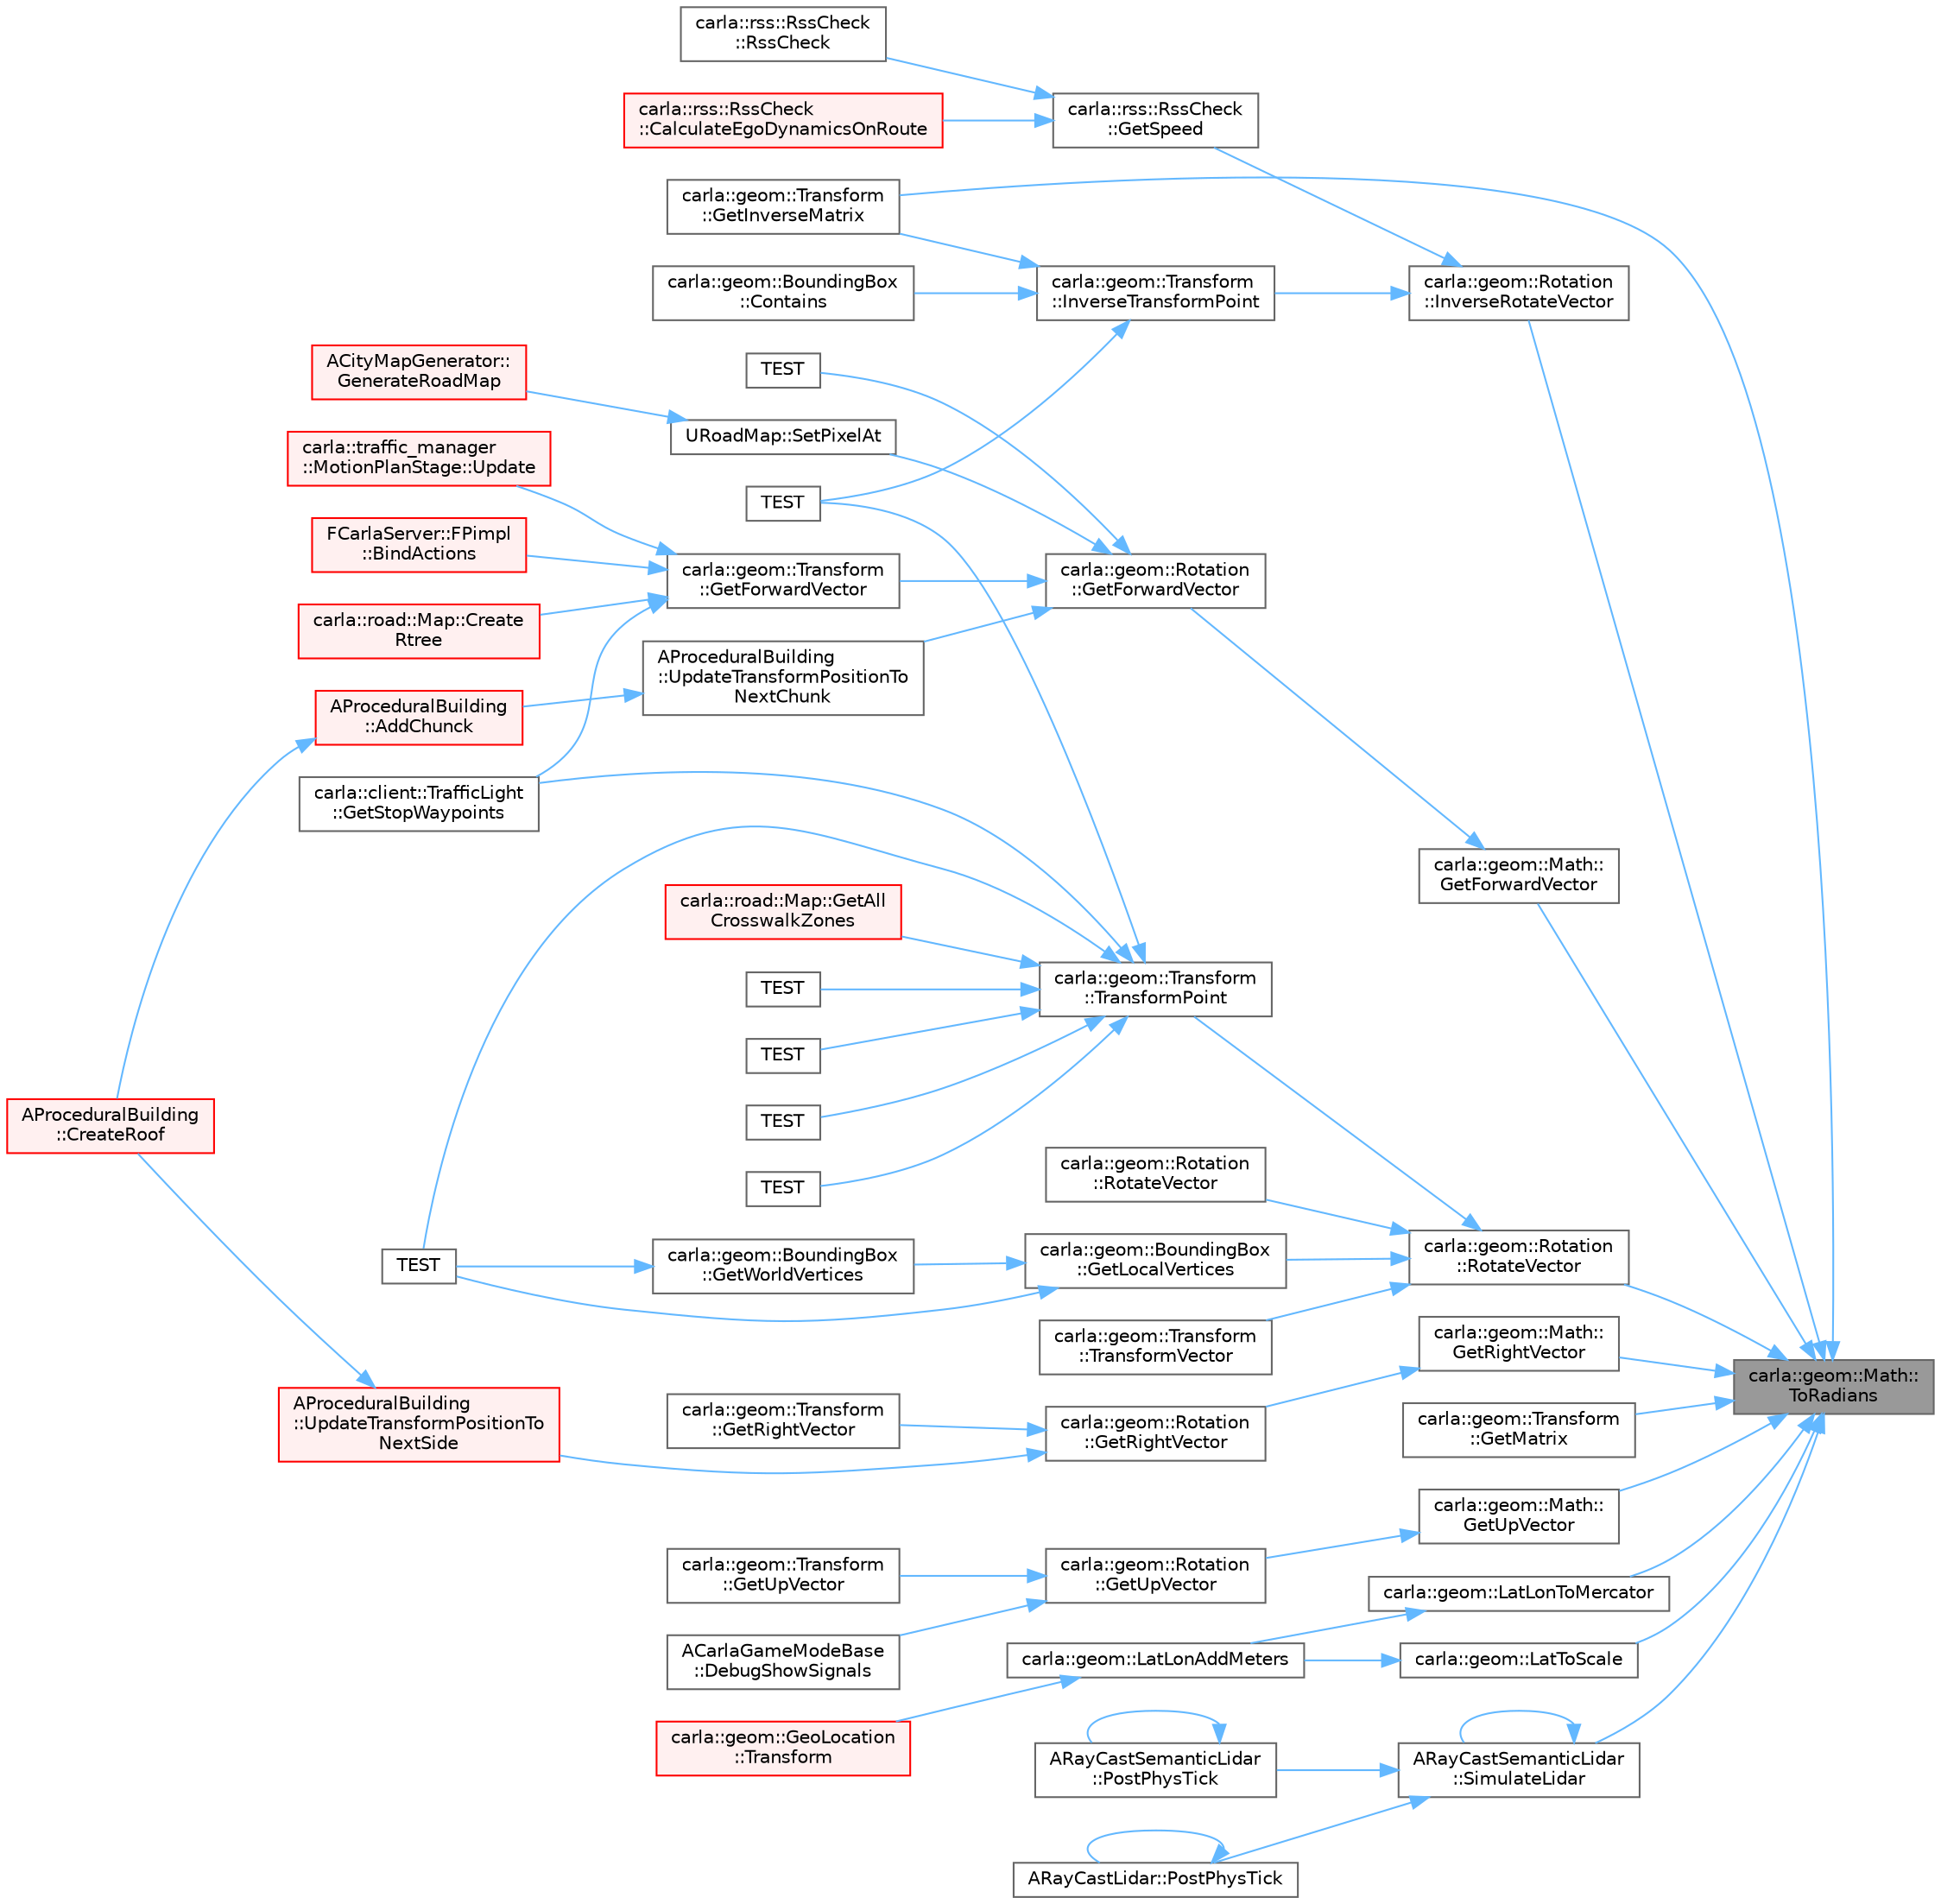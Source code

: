 digraph "carla::geom::Math::ToRadians"
{
 // INTERACTIVE_SVG=YES
 // LATEX_PDF_SIZE
  bgcolor="transparent";
  edge [fontname=Helvetica,fontsize=10,labelfontname=Helvetica,labelfontsize=10];
  node [fontname=Helvetica,fontsize=10,shape=box,height=0.2,width=0.4];
  rankdir="RL";
  Node1 [id="Node000001",label="carla::geom::Math::\lToRadians",height=0.2,width=0.4,color="gray40", fillcolor="grey60", style="filled", fontcolor="black",tooltip=" "];
  Node1 -> Node2 [id="edge1_Node000001_Node000002",dir="back",color="steelblue1",style="solid",tooltip=" "];
  Node2 [id="Node000002",label="carla::geom::Math::\lGetForwardVector",height=0.2,width=0.4,color="grey40", fillcolor="white", style="filled",URL="$d0/dea/classcarla_1_1geom_1_1Math.html#aafbb2dc8a60aa6e86cc7fe1ad2872beb",tooltip="Compute the unit vector pointing towards the X-axis of rotation."];
  Node2 -> Node3 [id="edge2_Node000002_Node000003",dir="back",color="steelblue1",style="solid",tooltip=" "];
  Node3 [id="Node000003",label="carla::geom::Rotation\l::GetForwardVector",height=0.2,width=0.4,color="grey40", fillcolor="white", style="filled",URL="$d8/dba/classcarla_1_1geom_1_1Rotation.html#af3b9aeecb1d8a5a29aac264ea2b780dc",tooltip=" "];
  Node3 -> Node4 [id="edge3_Node000003_Node000004",dir="back",color="steelblue1",style="solid",tooltip=" "];
  Node4 [id="Node000004",label="carla::geom::Transform\l::GetForwardVector",height=0.2,width=0.4,color="grey40", fillcolor="white", style="filled",URL="$de/da4/classcarla_1_1geom_1_1Transform.html#ae2780e95b1c8b53205fb222a314f6773",tooltip=" "];
  Node4 -> Node5 [id="edge4_Node000004_Node000005",dir="back",color="steelblue1",style="solid",tooltip=" "];
  Node5 [id="Node000005",label="FCarlaServer::FPimpl\l::BindActions",height=0.2,width=0.4,color="red", fillcolor="#FFF0F0", style="filled",URL="$d7/d97/classFCarlaServer_1_1FPimpl.html#a675a6b572112a21e8bc011dddfd0de86",tooltip=" "];
  Node4 -> Node7 [id="edge5_Node000004_Node000007",dir="back",color="steelblue1",style="solid",tooltip=" "];
  Node7 [id="Node000007",label="carla::road::Map::Create\lRtree",height=0.2,width=0.4,color="red", fillcolor="#FFF0F0", style="filled",URL="$d0/d34/classcarla_1_1road_1_1Map.html#ad30ed42bc1a8089df7d63ec8cdfa3e72",tooltip=" "];
  Node4 -> Node9 [id="edge6_Node000004_Node000009",dir="back",color="steelblue1",style="solid",tooltip=" "];
  Node9 [id="Node000009",label="carla::client::TrafficLight\l::GetStopWaypoints",height=0.2,width=0.4,color="grey40", fillcolor="white", style="filled",URL="$df/def/classcarla_1_1client_1_1TrafficLight.html#ae658ff882df9b877a9730c879c028ba9",tooltip=" "];
  Node4 -> Node10 [id="edge7_Node000004_Node000010",dir="back",color="steelblue1",style="solid",tooltip=" "];
  Node10 [id="Node000010",label="carla::traffic_manager\l::MotionPlanStage::Update",height=0.2,width=0.4,color="red", fillcolor="#FFF0F0", style="filled",URL="$dd/df9/classcarla_1_1traffic__manager_1_1MotionPlanStage.html#a7a57d649d96daccb2e2ee9780f24c4ec",tooltip=" "];
  Node3 -> Node15 [id="edge8_Node000003_Node000015",dir="back",color="steelblue1",style="solid",tooltip=" "];
  Node15 [id="Node000015",label="URoadMap::SetPixelAt",height=0.2,width=0.4,color="grey40", fillcolor="white", style="filled",URL="$d5/db2/classURoadMap.html#a4d82906248621ab21ccaeff669ebfdab",tooltip=" "];
  Node15 -> Node16 [id="edge9_Node000015_Node000016",dir="back",color="steelblue1",style="solid",tooltip=" "];
  Node16 [id="Node000016",label="ACityMapGenerator::\lGenerateRoadMap",height=0.2,width=0.4,color="red", fillcolor="#FFF0F0", style="filled",URL="$d1/ddb/classACityMapGenerator.html#a9ce09c4586724fe3e446cbb12712adf3",tooltip="Generate the road map image and save to disk if requested."];
  Node3 -> Node19 [id="edge10_Node000003_Node000019",dir="back",color="steelblue1",style="solid",tooltip=" "];
  Node19 [id="Node000019",label="TEST",height=0.2,width=0.4,color="grey40", fillcolor="white", style="filled",URL="$d6/dd9/test__geom_8cpp.html#a23fa4ca2747dbb9c52e219cfea5f230f",tooltip=" "];
  Node3 -> Node20 [id="edge11_Node000003_Node000020",dir="back",color="steelblue1",style="solid",tooltip=" "];
  Node20 [id="Node000020",label="AProceduralBuilding\l::UpdateTransformPositionTo\lNextChunk",height=0.2,width=0.4,color="grey40", fillcolor="white", style="filled",URL="$de/d3c/classAProceduralBuilding.html#a87a294eda3026380704e1920b34827db",tooltip=" "];
  Node20 -> Node21 [id="edge12_Node000020_Node000021",dir="back",color="steelblue1",style="solid",tooltip=" "];
  Node21 [id="Node000021",label="AProceduralBuilding\l::AddChunck",height=0.2,width=0.4,color="red", fillcolor="#FFF0F0", style="filled",URL="$de/d3c/classAProceduralBuilding.html#abadc90ed7357672f272be31dabbea756",tooltip=" "];
  Node21 -> Node22 [id="edge13_Node000021_Node000022",dir="back",color="steelblue1",style="solid",tooltip=" "];
  Node22 [id="Node000022",label="AProceduralBuilding\l::CreateRoof",height=0.2,width=0.4,color="red", fillcolor="#FFF0F0", style="filled",URL="$de/d3c/classAProceduralBuilding.html#afe1ca72e692c8cdb5c6e3dc168f39575",tooltip=" "];
  Node1 -> Node26 [id="edge14_Node000001_Node000026",dir="back",color="steelblue1",style="solid",tooltip=" "];
  Node26 [id="Node000026",label="carla::geom::Transform\l::GetInverseMatrix",height=0.2,width=0.4,color="grey40", fillcolor="white", style="filled",URL="$de/da4/classcarla_1_1geom_1_1Transform.html#a68c63bc41afb72db22e52109e4db824d",tooltip="Computes the 4-matrix form of the inverse transformation"];
  Node1 -> Node27 [id="edge15_Node000001_Node000027",dir="back",color="steelblue1",style="solid",tooltip=" "];
  Node27 [id="Node000027",label="carla::geom::Transform\l::GetMatrix",height=0.2,width=0.4,color="grey40", fillcolor="white", style="filled",URL="$de/da4/classcarla_1_1geom_1_1Transform.html#a03dbbaf6feb4b0450cb18ad17ec5b657",tooltip="Computes the 4-matrix form of the transformation"];
  Node1 -> Node28 [id="edge16_Node000001_Node000028",dir="back",color="steelblue1",style="solid",tooltip=" "];
  Node28 [id="Node000028",label="carla::geom::Math::\lGetRightVector",height=0.2,width=0.4,color="grey40", fillcolor="white", style="filled",URL="$d0/dea/classcarla_1_1geom_1_1Math.html#a1de27b6ea1464e3fcd560992c27c008d",tooltip="Compute the unit vector pointing towards the Y-axis of rotation."];
  Node28 -> Node29 [id="edge17_Node000028_Node000029",dir="back",color="steelblue1",style="solid",tooltip=" "];
  Node29 [id="Node000029",label="carla::geom::Rotation\l::GetRightVector",height=0.2,width=0.4,color="grey40", fillcolor="white", style="filled",URL="$d8/dba/classcarla_1_1geom_1_1Rotation.html#ac37b627825f8a17af21bb0e1bcb3da68",tooltip=" "];
  Node29 -> Node30 [id="edge18_Node000029_Node000030",dir="back",color="steelblue1",style="solid",tooltip=" "];
  Node30 [id="Node000030",label="carla::geom::Transform\l::GetRightVector",height=0.2,width=0.4,color="grey40", fillcolor="white", style="filled",URL="$de/da4/classcarla_1_1geom_1_1Transform.html#aca3bcd71d6b843f5cd0f387b5400cb40",tooltip=" "];
  Node29 -> Node31 [id="edge19_Node000029_Node000031",dir="back",color="steelblue1",style="solid",tooltip=" "];
  Node31 [id="Node000031",label="AProceduralBuilding\l::UpdateTransformPositionTo\lNextSide",height=0.2,width=0.4,color="red", fillcolor="#FFF0F0", style="filled",URL="$de/d3c/classAProceduralBuilding.html#a94c54e7cdae5a74bf3d4df152c0daa19",tooltip=" "];
  Node31 -> Node22 [id="edge20_Node000031_Node000022",dir="back",color="steelblue1",style="solid",tooltip=" "];
  Node1 -> Node32 [id="edge21_Node000001_Node000032",dir="back",color="steelblue1",style="solid",tooltip=" "];
  Node32 [id="Node000032",label="carla::geom::Math::\lGetUpVector",height=0.2,width=0.4,color="grey40", fillcolor="white", style="filled",URL="$d0/dea/classcarla_1_1geom_1_1Math.html#a6c1efa00251804c14320df1b9e38ac8a",tooltip="Compute the unit vector pointing towards the Y-axis of rotation."];
  Node32 -> Node33 [id="edge22_Node000032_Node000033",dir="back",color="steelblue1",style="solid",tooltip=" "];
  Node33 [id="Node000033",label="carla::geom::Rotation\l::GetUpVector",height=0.2,width=0.4,color="grey40", fillcolor="white", style="filled",URL="$d8/dba/classcarla_1_1geom_1_1Rotation.html#ac04a99864948e2234675e8e410ab5c08",tooltip=" "];
  Node33 -> Node34 [id="edge23_Node000033_Node000034",dir="back",color="steelblue1",style="solid",tooltip=" "];
  Node34 [id="Node000034",label="ACarlaGameModeBase\l::DebugShowSignals",height=0.2,width=0.4,color="grey40", fillcolor="white", style="filled",URL="$db/de5/classACarlaGameModeBase.html#a38036223b090ffbbeeef34be9fa44c62",tooltip=" "];
  Node33 -> Node35 [id="edge24_Node000033_Node000035",dir="back",color="steelblue1",style="solid",tooltip=" "];
  Node35 [id="Node000035",label="carla::geom::Transform\l::GetUpVector",height=0.2,width=0.4,color="grey40", fillcolor="white", style="filled",URL="$de/da4/classcarla_1_1geom_1_1Transform.html#a4a1cf7016e6b75cc9016a883fbc746b3",tooltip=" "];
  Node1 -> Node36 [id="edge25_Node000001_Node000036",dir="back",color="steelblue1",style="solid",tooltip=" "];
  Node36 [id="Node000036",label="carla::geom::Rotation\l::InverseRotateVector",height=0.2,width=0.4,color="grey40", fillcolor="white", style="filled",URL="$d8/dba/classcarla_1_1geom_1_1Rotation.html#ad4d8bc301fba5c24b1acdc190a848703",tooltip=" "];
  Node36 -> Node37 [id="edge26_Node000036_Node000037",dir="back",color="steelblue1",style="solid",tooltip=" "];
  Node37 [id="Node000037",label="carla::rss::RssCheck\l::GetSpeed",height=0.2,width=0.4,color="grey40", fillcolor="white", style="filled",URL="$dc/d07/classcarla_1_1rss_1_1RssCheck.html#a076f17bcb321e9536ca59ee06bfab858",tooltip="calculate the speed from the actor"];
  Node37 -> Node38 [id="edge27_Node000037_Node000038",dir="back",color="steelblue1",style="solid",tooltip=" "];
  Node38 [id="Node000038",label="carla::rss::RssCheck\l::CalculateEgoDynamicsOnRoute",height=0.2,width=0.4,color="red", fillcolor="#FFF0F0", style="filled",URL="$dc/d07/classcarla_1_1rss_1_1RssCheck.html#aaaf0a0f73759f525137e227af98f5074",tooltip="calculate ego vehicle dynamics on the route"];
  Node37 -> Node40 [id="edge28_Node000037_Node000040",dir="back",color="steelblue1",style="solid",tooltip=" "];
  Node40 [id="Node000040",label="carla::rss::RssCheck\l::RssCheck",height=0.2,width=0.4,color="grey40", fillcolor="white", style="filled",URL="$dc/d07/classcarla_1_1rss_1_1RssCheck.html#a65ed15e5c2d160f84d6ae5872f8cf878",tooltip="default constructor with default internal default actor constellation callback"];
  Node36 -> Node41 [id="edge29_Node000036_Node000041",dir="back",color="steelblue1",style="solid",tooltip=" "];
  Node41 [id="Node000041",label="carla::geom::Transform\l::InverseTransformPoint",height=0.2,width=0.4,color="grey40", fillcolor="white", style="filled",URL="$de/da4/classcarla_1_1geom_1_1Transform.html#a92a9a6fdd66eea2d1ec03b14378c7e50",tooltip="Applies the inverse of this transformation to in_point"];
  Node41 -> Node42 [id="edge30_Node000041_Node000042",dir="back",color="steelblue1",style="solid",tooltip=" "];
  Node42 [id="Node000042",label="carla::geom::BoundingBox\l::Contains",height=0.2,width=0.4,color="grey40", fillcolor="white", style="filled",URL="$d8/d68/classcarla_1_1geom_1_1BoundingBox.html#aa9aa09f487239f74ccc27fae7d5be085",tooltip="Whether this BoundingBox contains in_world_point in world space."];
  Node41 -> Node26 [id="edge31_Node000041_Node000026",dir="back",color="steelblue1",style="solid",tooltip=" "];
  Node41 -> Node43 [id="edge32_Node000041_Node000043",dir="back",color="steelblue1",style="solid",tooltip=" "];
  Node43 [id="Node000043",label="TEST",height=0.2,width=0.4,color="grey40", fillcolor="white", style="filled",URL="$d6/dd9/test__geom_8cpp.html#acfbdbb2cd19d012a24efb35615b59025",tooltip=" "];
  Node1 -> Node44 [id="edge33_Node000001_Node000044",dir="back",color="steelblue1",style="solid",tooltip=" "];
  Node44 [id="Node000044",label="carla::geom::LatLonToMercator",height=0.2,width=0.4,color="grey40", fillcolor="white", style="filled",URL="$dc/dda/namespacecarla_1_1geom.html#a4d327b593c8f26a8e7c03f13816366e6",tooltip="Converts lat/lon/scale to mx/my (mx/my in meters if correct scale is given)."];
  Node44 -> Node45 [id="edge34_Node000044_Node000045",dir="back",color="steelblue1",style="solid",tooltip=" "];
  Node45 [id="Node000045",label="carla::geom::LatLonAddMeters",height=0.2,width=0.4,color="grey40", fillcolor="white", style="filled",URL="$dc/dda/namespacecarla_1_1geom.html#ab563ac51c2d53544481217df7e8e6a35",tooltip="Adds meters dx/dy to given lat/lon and returns new lat/lon."];
  Node45 -> Node46 [id="edge35_Node000045_Node000046",dir="back",color="steelblue1",style="solid",tooltip=" "];
  Node46 [id="Node000046",label="carla::geom::GeoLocation\l::Transform",height=0.2,width=0.4,color="red", fillcolor="#FFF0F0", style="filled",URL="$d3/df4/classcarla_1_1geom_1_1GeoLocation.html#a51aadebcf64689d1729e8b20e461485b",tooltip="Transform the given location to a GeoLocation using this as geo-reference."];
  Node1 -> Node56 [id="edge36_Node000001_Node000056",dir="back",color="steelblue1",style="solid",tooltip=" "];
  Node56 [id="Node000056",label="carla::geom::LatToScale",height=0.2,width=0.4,color="grey40", fillcolor="white", style="filled",URL="$dc/dda/namespacecarla_1_1geom.html#a3c277daefc89cfd431359716d8190551",tooltip="Convert latitude to scale, which is needed by mercator transformations"];
  Node56 -> Node45 [id="edge37_Node000056_Node000045",dir="back",color="steelblue1",style="solid",tooltip=" "];
  Node1 -> Node57 [id="edge38_Node000001_Node000057",dir="back",color="steelblue1",style="solid",tooltip=" "];
  Node57 [id="Node000057",label="carla::geom::Rotation\l::RotateVector",height=0.2,width=0.4,color="grey40", fillcolor="white", style="filled",URL="$d8/dba/classcarla_1_1geom_1_1Rotation.html#ae5c4c69bc07cfb7fb46758ed2c8cb56e",tooltip=" "];
  Node57 -> Node58 [id="edge39_Node000057_Node000058",dir="back",color="steelblue1",style="solid",tooltip=" "];
  Node58 [id="Node000058",label="carla::geom::BoundingBox\l::GetLocalVertices",height=0.2,width=0.4,color="grey40", fillcolor="white", style="filled",URL="$d8/d68/classcarla_1_1geom_1_1BoundingBox.html#a858af2968614ab6cad088aeb9f9d02ee",tooltip="Returns the positions of the 8 vertices of this BoundingBox in local space."];
  Node58 -> Node59 [id="edge40_Node000058_Node000059",dir="back",color="steelblue1",style="solid",tooltip=" "];
  Node59 [id="Node000059",label="carla::geom::BoundingBox\l::GetWorldVertices",height=0.2,width=0.4,color="grey40", fillcolor="white", style="filled",URL="$d8/d68/classcarla_1_1geom_1_1BoundingBox.html#ae79d81bd427678144a5bd3d704fc7a71",tooltip="Returns the positions of the 8 vertices of this BoundingBox in world space."];
  Node59 -> Node60 [id="edge41_Node000059_Node000060",dir="back",color="steelblue1",style="solid",tooltip=" "];
  Node60 [id="Node000060",label="TEST",height=0.2,width=0.4,color="grey40", fillcolor="white", style="filled",URL="$d6/dd9/test__geom_8cpp.html#af19ccf43393a04631a4ad7e305673fdb",tooltip=" "];
  Node58 -> Node60 [id="edge42_Node000058_Node000060",dir="back",color="steelblue1",style="solid",tooltip=" "];
  Node57 -> Node61 [id="edge43_Node000057_Node000061",dir="back",color="steelblue1",style="solid",tooltip=" "];
  Node61 [id="Node000061",label="carla::geom::Rotation\l::RotateVector",height=0.2,width=0.4,color="grey40", fillcolor="white", style="filled",URL="$d8/dba/classcarla_1_1geom_1_1Rotation.html#a1ce6d71b431ea93b5a13cf764467fe1c",tooltip=" "];
  Node57 -> Node62 [id="edge44_Node000057_Node000062",dir="back",color="steelblue1",style="solid",tooltip=" "];
  Node62 [id="Node000062",label="carla::geom::Transform\l::TransformPoint",height=0.2,width=0.4,color="grey40", fillcolor="white", style="filled",URL="$de/da4/classcarla_1_1geom_1_1Transform.html#a3cc49b5e9c8293dec0c89a1cac2ceae8",tooltip="Applies this transformation to in_point (first translation then rotation)."];
  Node62 -> Node63 [id="edge45_Node000062_Node000063",dir="back",color="steelblue1",style="solid",tooltip=" "];
  Node63 [id="Node000063",label="carla::road::Map::GetAll\lCrosswalkZones",height=0.2,width=0.4,color="red", fillcolor="#FFF0F0", style="filled",URL="$d0/d34/classcarla_1_1road_1_1Map.html#ad5c36d945ee852b47b55e7d3210a20d0",tooltip="Returns a list of locations defining 2d areas, when a location is repeated an area is finished"];
  Node62 -> Node9 [id="edge46_Node000062_Node000009",dir="back",color="steelblue1",style="solid",tooltip=" "];
  Node62 -> Node60 [id="edge47_Node000062_Node000060",dir="back",color="steelblue1",style="solid",tooltip=" "];
  Node62 -> Node65 [id="edge48_Node000062_Node000065",dir="back",color="steelblue1",style="solid",tooltip=" "];
  Node65 [id="Node000065",label="TEST",height=0.2,width=0.4,color="grey40", fillcolor="white", style="filled",URL="$d6/dd9/test__geom_8cpp.html#a147a9b02e2e1830ff8e51ce9091b48ac",tooltip=" "];
  Node62 -> Node66 [id="edge49_Node000062_Node000066",dir="back",color="steelblue1",style="solid",tooltip=" "];
  Node66 [id="Node000066",label="TEST",height=0.2,width=0.4,color="grey40", fillcolor="white", style="filled",URL="$d6/dd9/test__geom_8cpp.html#a29ec1f95f3bb8073faf95c9c008539e5",tooltip=" "];
  Node62 -> Node43 [id="edge50_Node000062_Node000043",dir="back",color="steelblue1",style="solid",tooltip=" "];
  Node62 -> Node67 [id="edge51_Node000062_Node000067",dir="back",color="steelblue1",style="solid",tooltip=" "];
  Node67 [id="Node000067",label="TEST",height=0.2,width=0.4,color="grey40", fillcolor="white", style="filled",URL="$d6/dd9/test__geom_8cpp.html#adcd30219ef2a89d2ed06c3ec69411789",tooltip=" "];
  Node62 -> Node68 [id="edge52_Node000062_Node000068",dir="back",color="steelblue1",style="solid",tooltip=" "];
  Node68 [id="Node000068",label="TEST",height=0.2,width=0.4,color="grey40", fillcolor="white", style="filled",URL="$d6/dd9/test__geom_8cpp.html#aefc69fef9bdc5597b8580ba3020fc554",tooltip=" "];
  Node57 -> Node69 [id="edge53_Node000057_Node000069",dir="back",color="steelblue1",style="solid",tooltip=" "];
  Node69 [id="Node000069",label="carla::geom::Transform\l::TransformVector",height=0.2,width=0.4,color="grey40", fillcolor="white", style="filled",URL="$de/da4/classcarla_1_1geom_1_1Transform.html#a2f3ddb328045ed66d37c22679fb9bf35",tooltip="Applies this transformation to in_vector (rotation only)."];
  Node1 -> Node70 [id="edge54_Node000001_Node000070",dir="back",color="steelblue1",style="solid",tooltip=" "];
  Node70 [id="Node000070",label="ARayCastSemanticLidar\l::SimulateLidar",height=0.2,width=0.4,color="grey40", fillcolor="white", style="filled",URL="$d8/d15/classARayCastSemanticLidar.html#a2ce1c9dce8ad65372bc7f4e2a19e0c28",tooltip="Updates LidarMeasurement with the points read in DeltaTime."];
  Node70 -> Node71 [id="edge55_Node000070_Node000071",dir="back",color="steelblue1",style="solid",tooltip=" "];
  Node71 [id="Node000071",label="ARayCastLidar::PostPhysTick",height=0.2,width=0.4,color="grey40", fillcolor="white", style="filled",URL="$d5/de4/classARayCastLidar.html#abfd04fd0fb58051afae805f0b94f5923",tooltip=" "];
  Node71 -> Node71 [id="edge56_Node000071_Node000071",dir="back",color="steelblue1",style="solid",tooltip=" "];
  Node70 -> Node72 [id="edge57_Node000070_Node000072",dir="back",color="steelblue1",style="solid",tooltip=" "];
  Node72 [id="Node000072",label="ARayCastSemanticLidar\l::PostPhysTick",height=0.2,width=0.4,color="grey40", fillcolor="white", style="filled",URL="$d8/d15/classARayCastSemanticLidar.html#a74775c31724f8cf3467765ae3583be5b",tooltip=" "];
  Node72 -> Node72 [id="edge58_Node000072_Node000072",dir="back",color="steelblue1",style="solid",tooltip=" "];
  Node70 -> Node70 [id="edge59_Node000070_Node000070",dir="back",color="steelblue1",style="solid",tooltip=" "];
}
